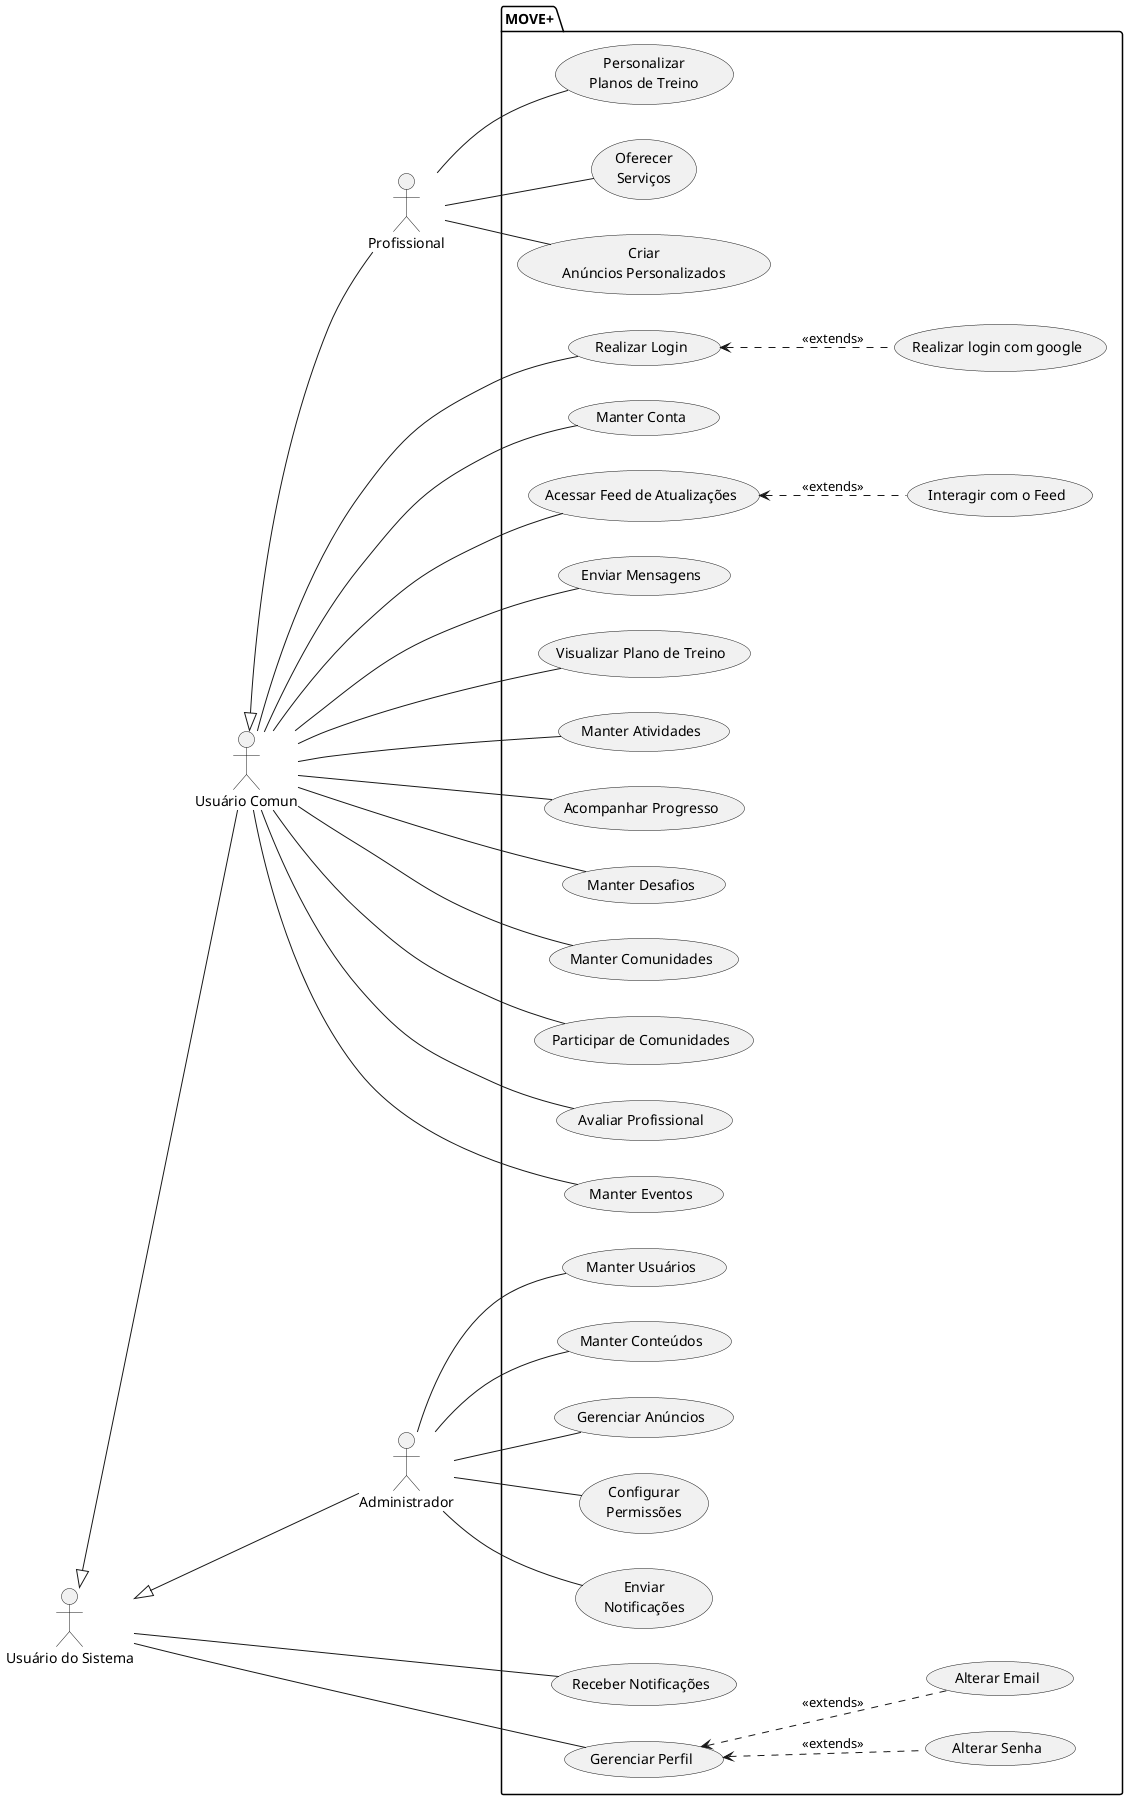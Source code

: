 @startuml MOVE+

left to right direction

' Atores
actor "Usuário do Sistema" as u
actor "Usuário Comun" as User
actor "Profissional" as Professional
actor "Administrador" as Admin

' Relacionamentos
u <|-- User
User <|-- Professional
u <|-- Admin

package MOVE+ {
    usecase "Receber Notificações" as UC10
    usecase "Gerenciar Perfil" as UC15
    usecase "Alterar Senha" as UC28
    usecase "Alterar Email" as UC29

    usecase "Realizar Login" as UC2
    usecase "Manter Conta" as UC1
    usecase "Acessar Feed de Atualizações" as UC3
    usecase "Enviar Mensagens" as UC8
    usecase "Visualizar Plano de Treino" as UC4
    usecase "Manter Atividades" as UC5
    usecase "Acompanhar Progresso" as UC6
    usecase "Manter Desafios" as UC7
    usecase "Manter Comunidades" as UC9
    usecase "Participar de Comunidades" as UC18
    usecase "Avaliar Profissional" as UC11
    usecase "Manter Eventos" as UC23

    (Personalizar\nPlanos de Treino) as UC19
    (Oferecer\nServiços) as UC20
    (Criar\nAnúncios Personalizados) as UC22

    usecase "Manter Usuários" as UC12
    usecase "Manter Conteúdos" as UC13
    usecase "Gerenciar Anúncios" as UC14
    (Configurar\nPermissões) as UC24
    (Enviar\nNotificações) as UC27

    usecase "Realizar login com google" as UC16
    usecase "Interagir com o Feed" as UC17
}

u -- UC10
u -- UC15

User -- UC1
User -- UC2
User -- UC3
User -- UC4
User -- UC5
User -- UC6
User -- UC7
User -- UC8
User -- UC9
User -- UC11
User -- UC18
User -- UC23

Professional -- UC19
Professional -- UC20
Professional -- UC22

Admin -- UC12
Admin -- UC13
Admin -- UC14
Admin -- UC24
Admin -- UC27

UC2 <.. UC16 : <<extends>>
UC3 <.. UC17 : <<extends>>
UC15 <.. UC28 : <<extends>>
UC15 <.. UC29 : <<extends>>

@enduml